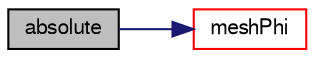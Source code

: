digraph "absolute"
{
  bgcolor="transparent";
  edge [fontname="FreeSans",fontsize="10",labelfontname="FreeSans",labelfontsize="10"];
  node [fontname="FreeSans",fontsize="10",shape=record];
  rankdir="LR";
  Node17555 [label="absolute",height=0.2,width=0.4,color="black", fillcolor="grey75", style="filled", fontcolor="black"];
  Node17555 -> Node17556 [color="midnightblue",fontsize="10",style="solid",fontname="FreeSans"];
  Node17556 [label="meshPhi",height=0.2,width=0.4,color="red",URL="$a21134.html#a4de91c07f95262e698d486b45f6c2fe6"];
}
